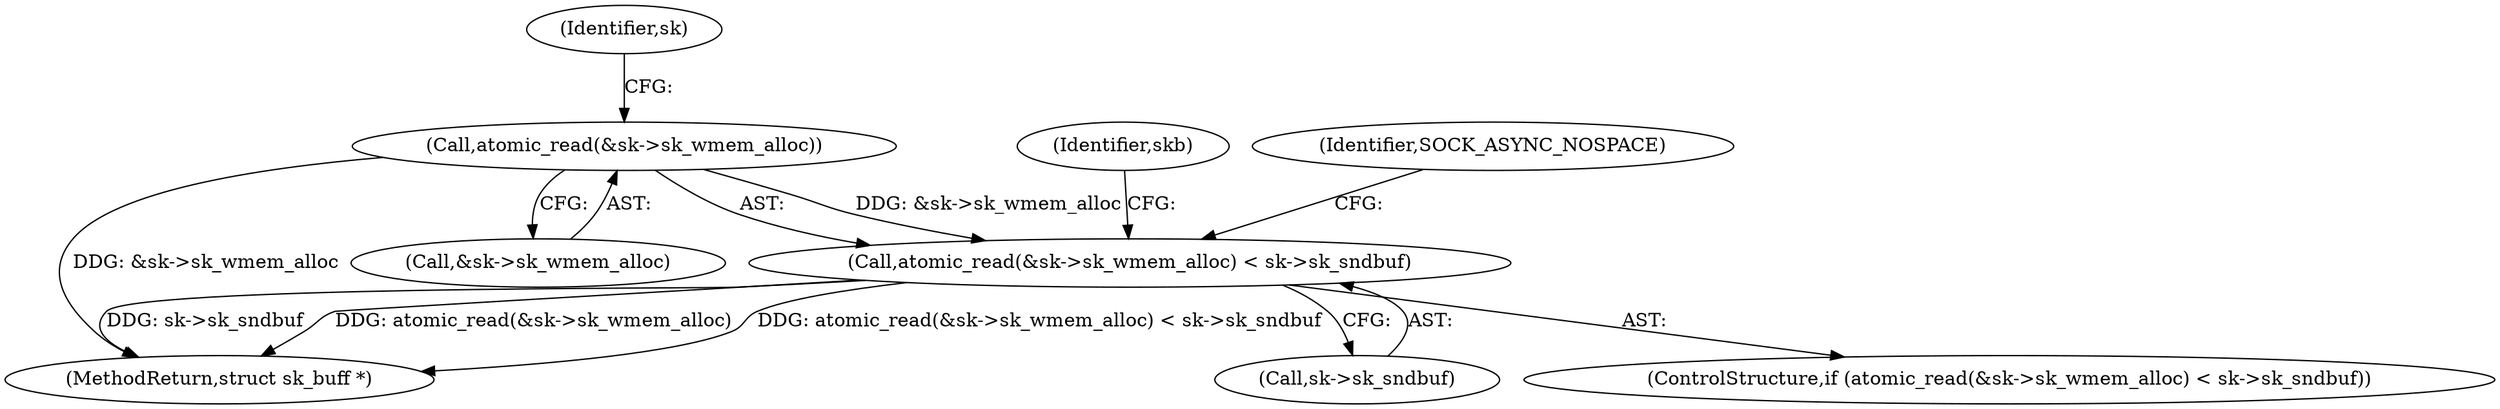 digraph "0_linux_cc9b17ad29ecaa20bfe426a8d4dbfb94b13ff1cc@API" {
"1000154" [label="(Call,atomic_read(&sk->sk_wmem_alloc) < sk->sk_sndbuf)"];
"1000155" [label="(Call,atomic_read(&sk->sk_wmem_alloc))"];
"1000154" [label="(Call,atomic_read(&sk->sk_wmem_alloc) < sk->sk_sndbuf)"];
"1000153" [label="(ControlStructure,if (atomic_read(&sk->sk_wmem_alloc) < sk->sk_sndbuf))"];
"1000155" [label="(Call,atomic_read(&sk->sk_wmem_alloc))"];
"1000303" [label="(MethodReturn,struct sk_buff *)"];
"1000165" [label="(Identifier,skb)"];
"1000161" [label="(Identifier,sk)"];
"1000156" [label="(Call,&sk->sk_wmem_alloc)"];
"1000160" [label="(Call,sk->sk_sndbuf)"];
"1000254" [label="(Identifier,SOCK_ASYNC_NOSPACE)"];
"1000154" -> "1000153"  [label="AST: "];
"1000154" -> "1000160"  [label="CFG: "];
"1000155" -> "1000154"  [label="AST: "];
"1000160" -> "1000154"  [label="AST: "];
"1000165" -> "1000154"  [label="CFG: "];
"1000254" -> "1000154"  [label="CFG: "];
"1000154" -> "1000303"  [label="DDG: sk->sk_sndbuf"];
"1000154" -> "1000303"  [label="DDG: atomic_read(&sk->sk_wmem_alloc)"];
"1000154" -> "1000303"  [label="DDG: atomic_read(&sk->sk_wmem_alloc) < sk->sk_sndbuf"];
"1000155" -> "1000154"  [label="DDG: &sk->sk_wmem_alloc"];
"1000155" -> "1000156"  [label="CFG: "];
"1000156" -> "1000155"  [label="AST: "];
"1000161" -> "1000155"  [label="CFG: "];
"1000155" -> "1000303"  [label="DDG: &sk->sk_wmem_alloc"];
}
